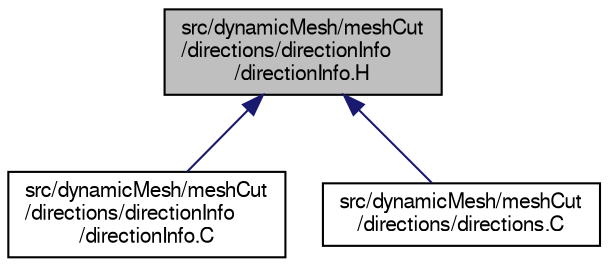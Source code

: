 digraph "src/dynamicMesh/meshCut/directions/directionInfo/directionInfo.H"
{
  bgcolor="transparent";
  edge [fontname="FreeSans",fontsize="10",labelfontname="FreeSans",labelfontsize="10"];
  node [fontname="FreeSans",fontsize="10",shape=record];
  Node226 [label="src/dynamicMesh/meshCut\l/directions/directionInfo\l/directionInfo.H",height=0.2,width=0.4,color="black", fillcolor="grey75", style="filled", fontcolor="black"];
  Node226 -> Node227 [dir="back",color="midnightblue",fontsize="10",style="solid",fontname="FreeSans"];
  Node227 [label="src/dynamicMesh/meshCut\l/directions/directionInfo\l/directionInfo.C",height=0.2,width=0.4,color="black",URL="$a00479.html"];
  Node226 -> Node228 [dir="back",color="midnightblue",fontsize="10",style="solid",fontname="FreeSans"];
  Node228 [label="src/dynamicMesh/meshCut\l/directions/directions.C",height=0.2,width=0.4,color="black",URL="$a00488.html"];
}
